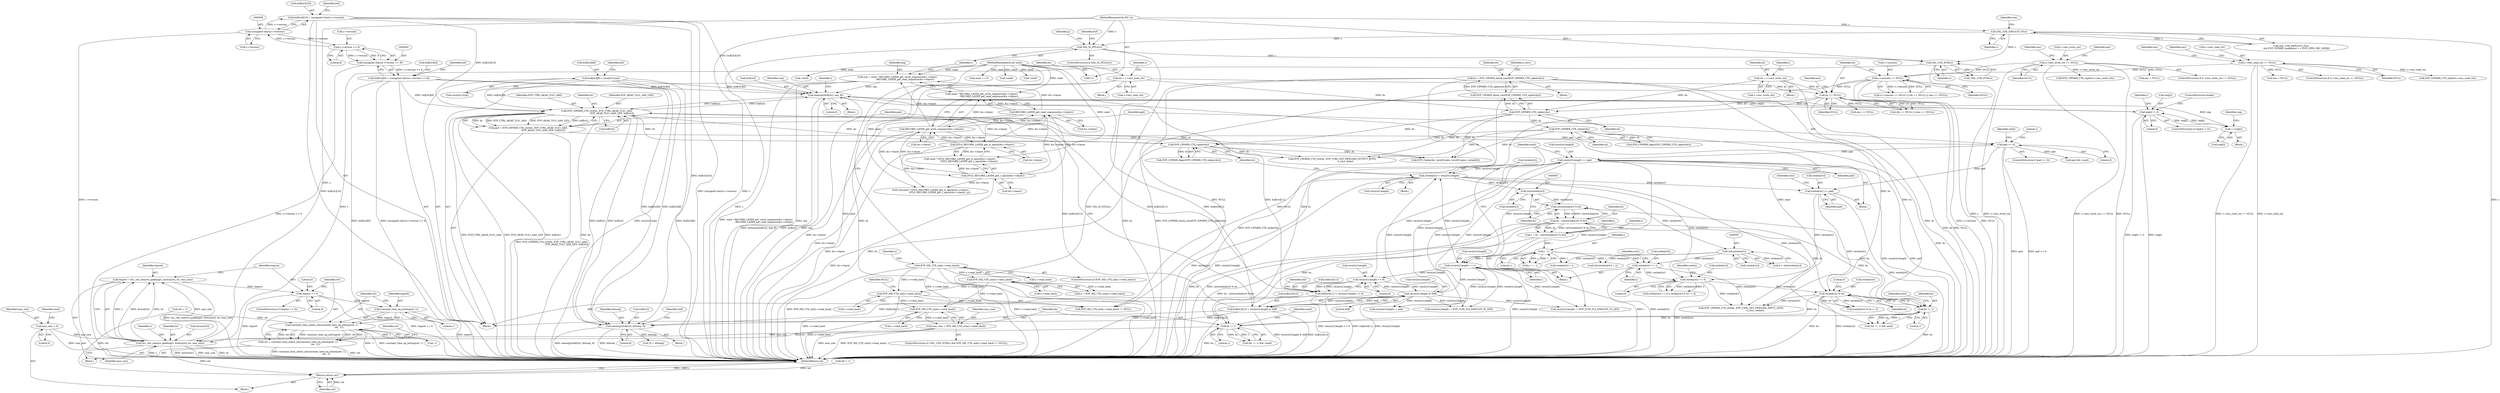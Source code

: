 digraph "0_openssl_4ad93618d26a3ea23d36ad5498ff4f59eff3a4d2_2@API" {
"1000884" [label="(Call,tmpret = tls1_cbc_remove_padding(s, &recs[ctr], bs, mac_size))"];
"1000886" [label="(Call,tls1_cbc_remove_padding(s, &recs[ctr], bs, mac_size))"];
"1000851" [label="(Call,SSL_USE_ETM(s))"];
"1000184" [label="(Call,SSL_USE_EXPLICIT_IV(s))"];
"1000112" [label="(MethodParameterIn,SSL *s)"];
"1000413" [label="(Call,SSL_IS_DTLS(s))"];
"1000867" [label="(Call,bs != 1)"];
"1000579" [label="(Call,bs - ((int)reclen[ctr] % bs))"];
"1000581" [label="(Call,(int)reclen[ctr] % bs)"];
"1000582" [label="(Call,(int)reclen[ctr])"];
"1000381" [label="(Call,reclen[ctr] = recs[ctr].length)"];
"1000562" [label="(Call,recs[ctr].length += pad)"];
"1000548" [label="(Call,pad <= 0)"];
"1000538" [label="(Call,pad = EVP_CIPHER_CTX_ctrl(ds, EVP_CTRL_AEAD_TLS1_AAD,\n                                          EVP_AEAD_TLS1_AAD_LEN, buf[ctr]))"];
"1000540" [label="(Call,EVP_CIPHER_CTX_ctrl(ds, EVP_CTRL_AEAD_TLS1_AAD,\n                                          EVP_AEAD_TLS1_AAD_LEN, buf[ctr]))"];
"1000393" [label="(Call,EVP_CIPHER_CTX_cipher(ds))"];
"1000350" [label="(Call,EVP_CIPHER_CTX_cipher(ds))"];
"1000298" [label="(Call,ds == NULL)"];
"1000159" [label="(Call,ds = s->enc_write_ctx)"];
"1000269" [label="(Call,ds = s->enc_read_ctx)"];
"1000292" [label="(Call,s->session == NULL)"];
"1000165" [label="(Call,s->enc_write_ctx == NULL)"];
"1000275" [label="(Call,s->enc_read_ctx == NULL)"];
"1000361" [label="(Call,EVP_CIPHER_CTX_cipher(ds))"];
"1000512" [label="(Call,buf[ctr][11] = recs[ctr].length >> 8)"];
"1000518" [label="(Call,recs[ctr].length >> 8)"];
"1000626" [label="(Call,recs[ctr].length += i)"];
"1000590" [label="(Call,i - 1)"];
"1000577" [label="(Call,i = bs - ((int)reclen[ctr] % bs))"];
"1000531" [label="(Call,recs[ctr].length & 0xff)"];
"1000501" [label="(Call,buf[ctr][10] = (unsigned char)(s->version))"];
"1000507" [label="(Call,(unsigned char)(s->version))"];
"1000496" [label="(Call,s->version >> 8)"];
"1000525" [label="(Call,buf[ctr][12] = recs[ctr].length & 0xff)"];
"1000450" [label="(Call,memcpy(buf[ctr], seq, 8))"];
"1000488" [label="(Call,buf[ctr][9] = (unsigned char)(s->version >> 8))"];
"1000494" [label="(Call,(unsigned char)(s->version >> 8))"];
"1000477" [label="(Call,buf[ctr][8] = recs[ctr].type)"];
"1000471" [label="(Call,seq[i] != 0)"];
"1000466" [label="(Call,++seq[i])"];
"1000398" [label="(Call,seq = send ? RECORD_LAYER_get_write_sequence(&s->rlayer)\n                    : RECORD_LAYER_get_read_sequence(&s->rlayer))"];
"1000115" [label="(MethodParameterIn,int send)"];
"1000402" [label="(Call,RECORD_LAYER_get_write_sequence(&s->rlayer))"];
"1000407" [label="(Call,RECORD_LAYER_get_read_sequence(&s->rlayer))"];
"1000424" [label="(Call,DTLS_RECORD_LAYER_get_w_epoch(&s->rlayer))"];
"1000429" [label="(Call,DTLS_RECORD_LAYER_get_r_epoch(&s->rlayer))"];
"1000442" [label="(Call,memcpy(buf[ctr], dtlsseq, 8))"];
"1000572" [label="(Call,bs != 1)"];
"1000347" [label="(Call,bs = EVP_CIPHER_block_size(EVP_CIPHER_CTX_cipher(ds)))"];
"1000349" [label="(Call,EVP_CIPHER_block_size(EVP_CIPHER_CTX_cipher(ds)))"];
"1000645" [label="(Call,reclen[ctr] % bs)"];
"1000639" [label="(Call,reclen[ctr] == 0)"];
"1000621" [label="(Call,reclen[ctr] += i)"];
"1000596" [label="(Call,(int)reclen[ctr])"];
"1000557" [label="(Call,reclen[ctr] += pad)"];
"1000859" [label="(Call,mac_size = EVP_MD_CTX_size(s->read_hash))"];
"1000861" [label="(Call,EVP_MD_CTX_size(s->read_hash))"];
"1000253" [label="(Call,EVP_MD_CTX_md(s->read_hash))"];
"1000854" [label="(Call,EVP_MD_CTX_md(s->read_hash))"];
"1000261" [label="(Call,EVP_MD_CTX_size(s->read_hash))"];
"1000134" [label="(Call,mac_size = 0)"];
"1000895" [label="(Call,tmpret == 0)"];
"1000903" [label="(Call,constant_time_eq_int(tmpret, 1))"];
"1000902" [label="(Call,constant_time_select_int(constant_time_eq_int(tmpret, 1),\n                                               ret, -1))"];
"1000900" [label="(Call,ret = constant_time_select_int(constant_time_eq_int(tmpret, 1),\n                                               ret, -1))"];
"1000932" [label="(Return,return ret;)"];
"1000887" [label="(Identifier,s)"];
"1000866" [label="(Call,(bs != 1) && !send)"];
"1000568" [label="(Identifier,pad)"];
"1000494" [label="(Call,(unsigned char)(s->version >> 8))"];
"1000297" [label="(Call,(ds == NULL) || (enc == NULL))"];
"1000647" [label="(Identifier,reclen)"];
"1000907" [label="(Call,-1)"];
"1000488" [label="(Call,buf[ctr][9] = (unsigned char)(s->version >> 8))"];
"1000349" [label="(Call,EVP_CIPHER_block_size(EVP_CIPHER_CTX_cipher(ds)))"];
"1000904" [label="(Identifier,tmpret)"];
"1000587" [label="(Identifier,bs)"];
"1000540" [label="(Call,EVP_CIPHER_CTX_ctrl(ds, EVP_CTRL_AEAD_TLS1_AAD,\n                                          EVP_AEAD_TLS1_AAD_LEN, buf[ctr]))"];
"1000177" [label="(Identifier,enc)"];
"1000575" [label="(Identifier,send)"];
"1000115" [label="(MethodParameterIn,int send)"];
"1000883" [label="(Block,)"];
"1000524" [label="(Literal,8)"];
"1000135" [label="(Identifier,mac_size)"];
"1000509" [label="(Call,s->version)"];
"1000398" [label="(Call,seq = send ? RECORD_LAYER_get_write_sequence(&s->rlayer)\n                    : RECORD_LAYER_get_read_sequence(&s->rlayer))"];
"1000502" [label="(Call,buf[ctr][10])"];
"1000449" [label="(Block,)"];
"1000348" [label="(Identifier,bs)"];
"1000596" [label="(Call,(int)reclen[ctr])"];
"1000354" [label="(Identifier,n_recs)"];
"1000549" [label="(Identifier,pad)"];
"1000262" [label="(Call,s->read_hash)"];
"1000556" [label="(Block,)"];
"1000259" [label="(Call,n = EVP_MD_CTX_size(s->read_hash))"];
"1000496" [label="(Call,s->version >> 8)"];
"1000838" [label="(Call,recs[ctr].length -= EVP_CCM_TLS_EXPLICIT_IV_LEN)"];
"1000557" [label="(Call,reclen[ctr] += pad)"];
"1000895" [label="(Call,tmpret == 0)"];
"1000925" [label="(Call,recs[ctr].length -= pad)"];
"1000293" [label="(Call,s->session)"];
"1000900" [label="(Call,ret = constant_time_select_int(constant_time_eq_int(tmpret, 1),\n                                               ret, -1))"];
"1000382" [label="(Call,reclen[ctr])"];
"1000421" [label="(Call,s2n(send ? DTLS_RECORD_LAYER_get_w_epoch(&s->rlayer) :\n                        DTLS_RECORD_LAYER_get_r_epoch(&s->rlayer), p))"];
"1000645" [label="(Call,reclen[ctr] % bs)"];
"1000867" [label="(Call,bs != 1)"];
"1000472" [label="(Call,seq[i])"];
"1000467" [label="(Call,seq[i])"];
"1000515" [label="(Identifier,buf)"];
"1000489" [label="(Call,buf[ctr][9])"];
"1000893" [label="(Identifier,mac_size)"];
"1000277" [label="(Identifier,s)"];
"1000800" [label="(Call,recs[ctr].length -= EVP_GCM_TLS_EXPLICIT_IV_LEN)"];
"1000253" [label="(Call,EVP_MD_CTX_md(s->read_hash))"];
"1000903" [label="(Call,constant_time_eq_int(tmpret, 1))"];
"1000626" [label="(Call,recs[ctr].length += i)"];
"1000902" [label="(Call,constant_time_select_int(constant_time_eq_int(tmpret, 1),\n                                               ret, -1))"];
"1000286" [label="(Call,EVP_CIPHER_CTX_cipher(s->enc_read_ctx))"];
"1000884" [label="(Call,tmpret = tls1_cbc_remove_padding(s, &recs[ctr], bs, mac_size))"];
"1000402" [label="(Call,RECORD_LAYER_get_write_sequence(&s->rlayer))"];
"1000159" [label="(Call,ds = s->enc_write_ctx)"];
"1000408" [label="(Call,&s->rlayer)"];
"1000183" [label="(Call,SSL_USE_EXPLICIT_IV(s)\n                && EVP_CIPHER_mode(enc) == EVP_CIPH_CBC_MODE)"];
"1000443" [label="(Call,buf[ctr])"];
"1000639" [label="(Call,reclen[ctr] == 0)"];
"1000184" [label="(Call,SSL_USE_EXPLICIT_IV(s))"];
"1000572" [label="(Call,bs != 1)"];
"1000161" [label="(Call,s->enc_write_ctx)"];
"1000400" [label="(Call,send ? RECORD_LAYER_get_write_sequence(&s->rlayer)\n                    : RECORD_LAYER_get_read_sequence(&s->rlayer))"];
"1000892" [label="(Identifier,bs)"];
"1000649" [label="(Identifier,bs)"];
"1000643" [label="(Literal,0)"];
"1000869" [label="(Literal,1)"];
"1000178" [label="(Call,EVP_CIPHER_CTX_cipher(s->enc_write_ctx))"];
"1000425" [label="(Call,&s->rlayer)"];
"1000392" [label="(Call,EVP_CIPHER_flags(EVP_CIPHER_CTX_cipher(ds)))"];
"1000629" [label="(Identifier,recs)"];
"1000632" [label="(Identifier,i)"];
"1000719" [label="(Call,EVP_CIPHER_CTX_ctrl(ds, EVP_CTRL_SET_PIPELINE_INPUT_LENS,\n                                       n_recs, reclen))"];
"1000422" [label="(Call,send ? DTLS_RECORD_LAYER_get_w_epoch(&s->rlayer) :\n                        DTLS_RECORD_LAYER_get_r_epoch(&s->rlayer))"];
"1000644" [label="(Call,reclen[ctr] % bs != 0)"];
"1000451" [label="(Call,buf[ctr])"];
"1000385" [label="(Call,recs[ctr].length)"];
"1000912" [label="(Call,!send)"];
"1000592" [label="(Literal,1)"];
"1000886" [label="(Call,tls1_cbc_remove_padding(s, &recs[ctr], bs, mac_size))"];
"1000473" [label="(Identifier,seq)"];
"1000512" [label="(Call,buf[ctr][11] = recs[ctr].length >> 8)"];
"1000850" [label="(Call,!SSL_USE_ETM(s))"];
"1000471" [label="(Call,seq[i] != 0)"];
"1000580" [label="(Identifier,bs)"];
"1000413" [label="(Call,SSL_IS_DTLS(s))"];
"1000394" [label="(Identifier,ds)"];
"1000292" [label="(Call,s->session == NULL)"];
"1000528" [label="(Identifier,buf)"];
"1000491" [label="(Identifier,buf)"];
"1000477" [label="(Call,buf[ctr][8] = recs[ctr].type)"];
"1000539" [label="(Identifier,pad)"];
"1000269" [label="(Call,ds = s->enc_read_ctx)"];
"1000454" [label="(Identifier,seq)"];
"1000635" [label="(Identifier,send)"];
"1000497" [label="(Call,s->version)"];
"1000251" [label="(Block,)"];
"1000350" [label="(Call,EVP_CIPHER_CTX_cipher(ds))"];
"1000302" [label="(Identifier,enc)"];
"1000160" [label="(Identifier,ds)"];
"1000166" [label="(Call,s->enc_write_ctx)"];
"1000868" [label="(Identifier,bs)"];
"1000360" [label="(Call,EVP_CIPHER_flags(EVP_CIPHER_CTX_cipher(ds)))"];
"1000396" [label="(Block,)"];
"1000518" [label="(Call,recs[ctr].length >> 8)"];
"1000500" [label="(Literal,8)"];
"1000573" [label="(Identifier,bs)"];
"1000167" [label="(Identifier,s)"];
"1000933" [label="(Identifier,ret)"];
"1000634" [label="(Call,!send)"];
"1000870" [label="(Call,!send)"];
"1000905" [label="(Literal,1)"];
"1000501" [label="(Call,buf[ctr][10] = (unsigned char)(s->version))"];
"1000170" [label="(Call,enc = NULL)"];
"1000300" [label="(Identifier,NULL)"];
"1000579" [label="(Call,bs - ((int)reclen[ctr] % bs))"];
"1000188" [label="(Identifier,enc)"];
"1000538" [label="(Call,pad = EVP_CIPHER_CTX_ctrl(ds, EVP_CTRL_AEAD_TLS1_AAD,\n                                          EVP_AEAD_TLS1_AAD_LEN, buf[ctr]))"];
"1000291" [label="(Call,(s->session == NULL) || (ds == NULL) || (enc == NULL))"];
"1000455" [label="(Literal,8)"];
"1000483" [label="(Call,recs[ctr].type)"];
"1000851" [label="(Call,SSL_USE_ETM(s))"];
"1000447" [label="(Literal,8)"];
"1000361" [label="(Call,EVP_CIPHER_CTX_cipher(ds))"];
"1000598" [label="(Call,reclen[ctr])"];
"1000638" [label="(Call,reclen[ctr] == 0 || reclen[ctr] % bs != 0)"];
"1000185" [label="(Identifier,s)"];
"1000591" [label="(Identifier,i)"];
"1000275" [label="(Call,s->enc_read_ctx == NULL)"];
"1000897" [label="(Literal,0)"];
"1000252" [label="(ControlStructure,if (EVP_MD_CTX_md(s->read_hash)))"];
"1000932" [label="(Return,return ret;)"];
"1000862" [label="(Call,s->read_hash)"];
"1000362" [label="(Identifier,ds)"];
"1000347" [label="(Call,bs = EVP_CIPHER_block_size(EVP_CIPHER_CTX_cipher(ds)))"];
"1000112" [label="(MethodParameterIn,SSL *s)"];
"1000577" [label="(Call,i = bs - ((int)reclen[ctr] % bs))"];
"1000590" [label="(Call,i - 1)"];
"1000399" [label="(Identifier,seq)"];
"1000858" [label="(Identifier,NULL)"];
"1000531" [label="(Call,recs[ctr].length & 0xff)"];
"1000424" [label="(Call,DTLS_RECORD_LAYER_get_w_epoch(&s->rlayer))"];
"1000136" [label="(Literal,0)"];
"1000279" [label="(Identifier,NULL)"];
"1000547" [label="(ControlStructure,if (pad <= 0))"];
"1000561" [label="(Identifier,pad)"];
"1000563" [label="(Call,recs[ctr].length)"];
"1000381" [label="(Call,reclen[ctr] = recs[ctr].length)"];
"1000627" [label="(Call,recs[ctr].length)"];
"1000418" [label="(Call,*p = dtlsseq)"];
"1000860" [label="(Identifier,mac_size)"];
"1000342" [label="(Call,ret = 1)"];
"1000582" [label="(Call,(int)reclen[ctr])"];
"1000281" [label="(Identifier,enc)"];
"1000476" [label="(ControlStructure,break;)"];
"1000555" [label="(Identifier,send)"];
"1000261" [label="(Call,EVP_MD_CTX_size(s->read_hash))"];
"1000407" [label="(Call,RECORD_LAYER_get_read_sequence(&s->rlayer))"];
"1000594" [label="(Call,k = (int)reclen[ctr])"];
"1000442" [label="(Call,memcpy(buf[ctr], dtlsseq, 8))"];
"1000548" [label="(Call,pad <= 0)"];
"1000276" [label="(Call,s->enc_read_ctx)"];
"1000301" [label="(Call,enc == NULL)"];
"1000565" [label="(Identifier,recs)"];
"1000734" [label="(Call,EVP_Cipher(ds, recs[0].data, recs[0].input, reclen[0]))"];
"1000393" [label="(Call,EVP_CIPHER_CTX_cipher(ds))"];
"1000646" [label="(Call,reclen[ctr])"];
"1000558" [label="(Call,reclen[ctr])"];
"1000164" [label="(ControlStructure,if (s->enc_write_ctx == NULL))"];
"1000605" [label="(Call,reclen[ctr] + i)"];
"1000480" [label="(Identifier,buf)"];
"1000299" [label="(Identifier,ds)"];
"1000578" [label="(Identifier,i)"];
"1000403" [label="(Call,&s->rlayer)"];
"1000412" [label="(ControlStructure,if (SSL_IS_DTLS(s)))"];
"1000576" [label="(Block,)"];
"1000298" [label="(Call,ds == NULL)"];
"1000526" [label="(Call,buf[ctr][12])"];
"1000541" [label="(Identifier,ds)"];
"1000910" [label="(Call,pad && !send)"];
"1000475" [label="(Literal,0)"];
"1000465" [label="(Block,)"];
"1000588" [label="(Call,j = i - 1)"];
"1000603" [label="(Call,(int)(reclen[ctr] + i))"];
"1000543" [label="(Identifier,EVP_AEAD_TLS1_AAD_LEN)"];
"1000888" [label="(Call,&recs[ctr])"];
"1000430" [label="(Call,&s->rlayer)"];
"1000296" [label="(Identifier,NULL)"];
"1000450" [label="(Call,memcpy(buf[ctr], seq, 8))"];
"1000271" [label="(Call,s->enc_read_ctx)"];
"1000140" [label="(Identifier,send)"];
"1000513" [label="(Call,buf[ctr][11])"];
"1000532" [label="(Call,recs[ctr].length)"];
"1000169" [label="(Identifier,NULL)"];
"1000906" [label="(Identifier,ret)"];
"1000134" [label="(Call,mac_size = 0)"];
"1000466" [label="(Call,++seq[i])"];
"1000621" [label="(Call,reclen[ctr] += i)"];
"1000525" [label="(Call,buf[ctr][12] = recs[ctr].length & 0xff)"];
"1000458" [label="(Identifier,i)"];
"1000446" [label="(Identifier,dtlsseq)"];
"1000346" [label="(Block,)"];
"1000429" [label="(Call,DTLS_RECORD_LAYER_get_r_epoch(&s->rlayer))"];
"1000852" [label="(Identifier,s)"];
"1000871" [label="(Identifier,send)"];
"1000854" [label="(Call,EVP_MD_CTX_md(s->read_hash))"];
"1000899" [label="(Literal,0)"];
"1000280" [label="(Call,enc = NULL)"];
"1000855" [label="(Call,s->read_hash)"];
"1000574" [label="(Literal,1)"];
"1000260" [label="(Identifier,n)"];
"1000553" [label="(Literal,1)"];
"1000550" [label="(Literal,0)"];
"1000544" [label="(Call,buf[ctr])"];
"1000116" [label="(Block,)"];
"1000901" [label="(Identifier,ret)"];
"1000171" [label="(Identifier,enc)"];
"1000581" [label="(Call,(int)reclen[ctr] % bs)"];
"1000584" [label="(Call,reclen[ctr])"];
"1000519" [label="(Call,recs[ctr].length)"];
"1000853" [label="(Call,EVP_MD_CTX_md(s->read_hash) != NULL)"];
"1000270" [label="(Identifier,ds)"];
"1000650" [label="(Literal,0)"];
"1000507" [label="(Call,(unsigned char)(s->version))"];
"1000934" [label="(MethodReturn,int)"];
"1000640" [label="(Call,reclen[ctr])"];
"1000589" [label="(Identifier,j)"];
"1000859" [label="(Call,mac_size = EVP_MD_CTX_size(s->read_hash))"];
"1000504" [label="(Identifier,buf)"];
"1000141" [label="(Block,)"];
"1000896" [label="(Identifier,tmpret)"];
"1000351" [label="(Identifier,ds)"];
"1000452" [label="(Identifier,buf)"];
"1000542" [label="(Identifier,EVP_CTRL_AEAD_TLS1_AAD)"];
"1000622" [label="(Call,reclen[ctr])"];
"1000882" [label="(Identifier,ctr)"];
"1000562" [label="(Call,recs[ctr].length += pad)"];
"1000470" [label="(ControlStructure,if (seq[i] != 0))"];
"1000464" [label="(Identifier,i)"];
"1000380" [label="(Block,)"];
"1000478" [label="(Call,buf[ctr][8])"];
"1000571" [label="(Call,(bs != 1) && send)"];
"1000625" [label="(Identifier,i)"];
"1000680" [label="(Call,EVP_CIPHER_CTX_ctrl(ds, EVP_CTRL_SET_PIPELINE_OUTPUT_BUFS,\n                                    n_recs, data))"];
"1000766" [label="(Call,send == 0)"];
"1000861" [label="(Call,EVP_MD_CTX_size(s->read_hash))"];
"1000285" [label="(Identifier,enc)"];
"1000165" [label="(Call,s->enc_write_ctx == NULL)"];
"1000885" [label="(Identifier,tmpret)"];
"1000415" [label="(Block,)"];
"1000537" [label="(Literal,0xff)"];
"1000848" [label="(ControlStructure,if (!SSL_USE_ETM(s) && EVP_MD_CTX_md(s->read_hash) != NULL))"];
"1000894" [label="(ControlStructure,if (tmpret == 0))"];
"1000419" [label="(Identifier,p)"];
"1000254" [label="(Call,s->read_hash)"];
"1000274" [label="(ControlStructure,if (s->enc_read_ctx == NULL))"];
"1000845" [label="(Call,ret = 1)"];
"1000414" [label="(Identifier,s)"];
"1000884" -> "1000883"  [label="AST: "];
"1000884" -> "1000886"  [label="CFG: "];
"1000885" -> "1000884"  [label="AST: "];
"1000886" -> "1000884"  [label="AST: "];
"1000896" -> "1000884"  [label="CFG: "];
"1000884" -> "1000934"  [label="DDG: tls1_cbc_remove_padding(s, &recs[ctr], bs, mac_size)"];
"1000886" -> "1000884"  [label="DDG: s"];
"1000886" -> "1000884"  [label="DDG: &recs[ctr]"];
"1000886" -> "1000884"  [label="DDG: bs"];
"1000886" -> "1000884"  [label="DDG: mac_size"];
"1000884" -> "1000895"  [label="DDG: tmpret"];
"1000886" -> "1000893"  [label="CFG: "];
"1000887" -> "1000886"  [label="AST: "];
"1000888" -> "1000886"  [label="AST: "];
"1000892" -> "1000886"  [label="AST: "];
"1000893" -> "1000886"  [label="AST: "];
"1000886" -> "1000934"  [label="DDG: mac_size"];
"1000886" -> "1000934"  [label="DDG: bs"];
"1000886" -> "1000934"  [label="DDG: s"];
"1000886" -> "1000934"  [label="DDG: &recs[ctr]"];
"1000851" -> "1000886"  [label="DDG: s"];
"1000112" -> "1000886"  [label="DDG: s"];
"1000867" -> "1000886"  [label="DDG: bs"];
"1000859" -> "1000886"  [label="DDG: mac_size"];
"1000134" -> "1000886"  [label="DDG: mac_size"];
"1000851" -> "1000850"  [label="AST: "];
"1000851" -> "1000852"  [label="CFG: "];
"1000852" -> "1000851"  [label="AST: "];
"1000850" -> "1000851"  [label="CFG: "];
"1000851" -> "1000934"  [label="DDG: s"];
"1000851" -> "1000850"  [label="DDG: s"];
"1000184" -> "1000851"  [label="DDG: s"];
"1000413" -> "1000851"  [label="DDG: s"];
"1000112" -> "1000851"  [label="DDG: s"];
"1000184" -> "1000183"  [label="AST: "];
"1000184" -> "1000185"  [label="CFG: "];
"1000185" -> "1000184"  [label="AST: "];
"1000188" -> "1000184"  [label="CFG: "];
"1000183" -> "1000184"  [label="CFG: "];
"1000184" -> "1000934"  [label="DDG: s"];
"1000184" -> "1000183"  [label="DDG: s"];
"1000112" -> "1000184"  [label="DDG: s"];
"1000184" -> "1000413"  [label="DDG: s"];
"1000112" -> "1000111"  [label="AST: "];
"1000112" -> "1000934"  [label="DDG: s"];
"1000112" -> "1000413"  [label="DDG: s"];
"1000413" -> "1000412"  [label="AST: "];
"1000413" -> "1000414"  [label="CFG: "];
"1000414" -> "1000413"  [label="AST: "];
"1000419" -> "1000413"  [label="CFG: "];
"1000452" -> "1000413"  [label="CFG: "];
"1000413" -> "1000934"  [label="DDG: s"];
"1000413" -> "1000934"  [label="DDG: SSL_IS_DTLS(s)"];
"1000867" -> "1000866"  [label="AST: "];
"1000867" -> "1000869"  [label="CFG: "];
"1000868" -> "1000867"  [label="AST: "];
"1000869" -> "1000867"  [label="AST: "];
"1000871" -> "1000867"  [label="CFG: "];
"1000866" -> "1000867"  [label="CFG: "];
"1000867" -> "1000934"  [label="DDG: bs"];
"1000867" -> "1000866"  [label="DDG: bs"];
"1000867" -> "1000866"  [label="DDG: 1"];
"1000579" -> "1000867"  [label="DDG: bs"];
"1000347" -> "1000867"  [label="DDG: bs"];
"1000645" -> "1000867"  [label="DDG: bs"];
"1000572" -> "1000867"  [label="DDG: bs"];
"1000579" -> "1000577"  [label="AST: "];
"1000579" -> "1000581"  [label="CFG: "];
"1000580" -> "1000579"  [label="AST: "];
"1000581" -> "1000579"  [label="AST: "];
"1000577" -> "1000579"  [label="CFG: "];
"1000579" -> "1000934"  [label="DDG: bs"];
"1000579" -> "1000934"  [label="DDG: (int)reclen[ctr] % bs"];
"1000579" -> "1000572"  [label="DDG: bs"];
"1000579" -> "1000577"  [label="DDG: bs"];
"1000579" -> "1000577"  [label="DDG: (int)reclen[ctr] % bs"];
"1000581" -> "1000579"  [label="DDG: bs"];
"1000581" -> "1000579"  [label="DDG: (int)reclen[ctr]"];
"1000579" -> "1000645"  [label="DDG: bs"];
"1000581" -> "1000587"  [label="CFG: "];
"1000582" -> "1000581"  [label="AST: "];
"1000587" -> "1000581"  [label="AST: "];
"1000582" -> "1000581"  [label="DDG: reclen[ctr]"];
"1000572" -> "1000581"  [label="DDG: bs"];
"1000582" -> "1000584"  [label="CFG: "];
"1000583" -> "1000582"  [label="AST: "];
"1000584" -> "1000582"  [label="AST: "];
"1000587" -> "1000582"  [label="CFG: "];
"1000381" -> "1000582"  [label="DDG: reclen[ctr]"];
"1000582" -> "1000596"  [label="DDG: reclen[ctr]"];
"1000381" -> "1000380"  [label="AST: "];
"1000381" -> "1000385"  [label="CFG: "];
"1000382" -> "1000381"  [label="AST: "];
"1000385" -> "1000381"  [label="AST: "];
"1000394" -> "1000381"  [label="CFG: "];
"1000381" -> "1000934"  [label="DDG: reclen[ctr]"];
"1000381" -> "1000934"  [label="DDG: recs[ctr].length"];
"1000562" -> "1000381"  [label="DDG: recs[ctr].length"];
"1000626" -> "1000381"  [label="DDG: recs[ctr].length"];
"1000531" -> "1000381"  [label="DDG: recs[ctr].length"];
"1000381" -> "1000557"  [label="DDG: reclen[ctr]"];
"1000381" -> "1000639"  [label="DDG: reclen[ctr]"];
"1000381" -> "1000719"  [label="DDG: reclen[ctr]"];
"1000562" -> "1000556"  [label="AST: "];
"1000562" -> "1000568"  [label="CFG: "];
"1000563" -> "1000562"  [label="AST: "];
"1000568" -> "1000562"  [label="AST: "];
"1000635" -> "1000562"  [label="CFG: "];
"1000562" -> "1000934"  [label="DDG: recs[ctr].length"];
"1000562" -> "1000934"  [label="DDG: pad"];
"1000562" -> "1000518"  [label="DDG: recs[ctr].length"];
"1000548" -> "1000562"  [label="DDG: pad"];
"1000531" -> "1000562"  [label="DDG: recs[ctr].length"];
"1000562" -> "1000626"  [label="DDG: recs[ctr].length"];
"1000562" -> "1000800"  [label="DDG: recs[ctr].length"];
"1000562" -> "1000838"  [label="DDG: recs[ctr].length"];
"1000562" -> "1000925"  [label="DDG: recs[ctr].length"];
"1000548" -> "1000547"  [label="AST: "];
"1000548" -> "1000550"  [label="CFG: "];
"1000549" -> "1000548"  [label="AST: "];
"1000550" -> "1000548"  [label="AST: "];
"1000553" -> "1000548"  [label="CFG: "];
"1000555" -> "1000548"  [label="CFG: "];
"1000548" -> "1000934"  [label="DDG: pad <= 0"];
"1000548" -> "1000934"  [label="DDG: pad"];
"1000538" -> "1000548"  [label="DDG: pad"];
"1000548" -> "1000557"  [label="DDG: pad"];
"1000548" -> "1000910"  [label="DDG: pad"];
"1000538" -> "1000396"  [label="AST: "];
"1000538" -> "1000540"  [label="CFG: "];
"1000539" -> "1000538"  [label="AST: "];
"1000540" -> "1000538"  [label="AST: "];
"1000549" -> "1000538"  [label="CFG: "];
"1000538" -> "1000934"  [label="DDG: EVP_CIPHER_CTX_ctrl(ds, EVP_CTRL_AEAD_TLS1_AAD,\n                                          EVP_AEAD_TLS1_AAD_LEN, buf[ctr])"];
"1000540" -> "1000538"  [label="DDG: ds"];
"1000540" -> "1000538"  [label="DDG: EVP_CTRL_AEAD_TLS1_AAD"];
"1000540" -> "1000538"  [label="DDG: EVP_AEAD_TLS1_AAD_LEN"];
"1000540" -> "1000538"  [label="DDG: buf[ctr]"];
"1000540" -> "1000544"  [label="CFG: "];
"1000541" -> "1000540"  [label="AST: "];
"1000542" -> "1000540"  [label="AST: "];
"1000543" -> "1000540"  [label="AST: "];
"1000544" -> "1000540"  [label="AST: "];
"1000540" -> "1000934"  [label="DDG: EVP_CTRL_AEAD_TLS1_AAD"];
"1000540" -> "1000934"  [label="DDG: EVP_AEAD_TLS1_AAD_LEN"];
"1000540" -> "1000934"  [label="DDG: buf[ctr]"];
"1000540" -> "1000934"  [label="DDG: ds"];
"1000540" -> "1000393"  [label="DDG: ds"];
"1000540" -> "1000442"  [label="DDG: buf[ctr]"];
"1000540" -> "1000450"  [label="DDG: buf[ctr]"];
"1000393" -> "1000540"  [label="DDG: ds"];
"1000512" -> "1000540"  [label="DDG: buf[ctr][11]"];
"1000501" -> "1000540"  [label="DDG: buf[ctr][10]"];
"1000525" -> "1000540"  [label="DDG: buf[ctr][12]"];
"1000450" -> "1000540"  [label="DDG: buf[ctr]"];
"1000477" -> "1000540"  [label="DDG: buf[ctr][8]"];
"1000442" -> "1000540"  [label="DDG: buf[ctr]"];
"1000488" -> "1000540"  [label="DDG: buf[ctr][9]"];
"1000540" -> "1000680"  [label="DDG: ds"];
"1000540" -> "1000734"  [label="DDG: ds"];
"1000393" -> "1000392"  [label="AST: "];
"1000393" -> "1000394"  [label="CFG: "];
"1000394" -> "1000393"  [label="AST: "];
"1000392" -> "1000393"  [label="CFG: "];
"1000393" -> "1000934"  [label="DDG: ds"];
"1000393" -> "1000392"  [label="DDG: ds"];
"1000350" -> "1000393"  [label="DDG: ds"];
"1000361" -> "1000393"  [label="DDG: ds"];
"1000393" -> "1000680"  [label="DDG: ds"];
"1000393" -> "1000734"  [label="DDG: ds"];
"1000350" -> "1000349"  [label="AST: "];
"1000350" -> "1000351"  [label="CFG: "];
"1000351" -> "1000350"  [label="AST: "];
"1000349" -> "1000350"  [label="CFG: "];
"1000350" -> "1000349"  [label="DDG: ds"];
"1000298" -> "1000350"  [label="DDG: ds"];
"1000159" -> "1000350"  [label="DDG: ds"];
"1000269" -> "1000350"  [label="DDG: ds"];
"1000350" -> "1000361"  [label="DDG: ds"];
"1000350" -> "1000680"  [label="DDG: ds"];
"1000350" -> "1000734"  [label="DDG: ds"];
"1000298" -> "1000297"  [label="AST: "];
"1000298" -> "1000300"  [label="CFG: "];
"1000299" -> "1000298"  [label="AST: "];
"1000300" -> "1000298"  [label="AST: "];
"1000302" -> "1000298"  [label="CFG: "];
"1000297" -> "1000298"  [label="CFG: "];
"1000298" -> "1000934"  [label="DDG: ds"];
"1000298" -> "1000934"  [label="DDG: NULL"];
"1000298" -> "1000297"  [label="DDG: ds"];
"1000298" -> "1000297"  [label="DDG: NULL"];
"1000159" -> "1000298"  [label="DDG: ds"];
"1000269" -> "1000298"  [label="DDG: ds"];
"1000292" -> "1000298"  [label="DDG: NULL"];
"1000298" -> "1000301"  [label="DDG: NULL"];
"1000298" -> "1000853"  [label="DDG: NULL"];
"1000159" -> "1000141"  [label="AST: "];
"1000159" -> "1000161"  [label="CFG: "];
"1000160" -> "1000159"  [label="AST: "];
"1000161" -> "1000159"  [label="AST: "];
"1000167" -> "1000159"  [label="CFG: "];
"1000159" -> "1000934"  [label="DDG: ds"];
"1000269" -> "1000251"  [label="AST: "];
"1000269" -> "1000271"  [label="CFG: "];
"1000270" -> "1000269"  [label="AST: "];
"1000271" -> "1000269"  [label="AST: "];
"1000277" -> "1000269"  [label="CFG: "];
"1000269" -> "1000934"  [label="DDG: ds"];
"1000292" -> "1000291"  [label="AST: "];
"1000292" -> "1000296"  [label="CFG: "];
"1000293" -> "1000292"  [label="AST: "];
"1000296" -> "1000292"  [label="AST: "];
"1000299" -> "1000292"  [label="CFG: "];
"1000291" -> "1000292"  [label="CFG: "];
"1000292" -> "1000934"  [label="DDG: s->session"];
"1000292" -> "1000934"  [label="DDG: NULL"];
"1000292" -> "1000291"  [label="DDG: s->session"];
"1000292" -> "1000291"  [label="DDG: NULL"];
"1000165" -> "1000292"  [label="DDG: NULL"];
"1000275" -> "1000292"  [label="DDG: NULL"];
"1000292" -> "1000853"  [label="DDG: NULL"];
"1000165" -> "1000164"  [label="AST: "];
"1000165" -> "1000169"  [label="CFG: "];
"1000166" -> "1000165"  [label="AST: "];
"1000169" -> "1000165"  [label="AST: "];
"1000171" -> "1000165"  [label="CFG: "];
"1000177" -> "1000165"  [label="CFG: "];
"1000165" -> "1000934"  [label="DDG: NULL"];
"1000165" -> "1000934"  [label="DDG: s->enc_write_ctx"];
"1000165" -> "1000934"  [label="DDG: s->enc_write_ctx == NULL"];
"1000165" -> "1000170"  [label="DDG: NULL"];
"1000165" -> "1000178"  [label="DDG: s->enc_write_ctx"];
"1000275" -> "1000274"  [label="AST: "];
"1000275" -> "1000279"  [label="CFG: "];
"1000276" -> "1000275"  [label="AST: "];
"1000279" -> "1000275"  [label="AST: "];
"1000281" -> "1000275"  [label="CFG: "];
"1000285" -> "1000275"  [label="CFG: "];
"1000275" -> "1000934"  [label="DDG: s->enc_read_ctx == NULL"];
"1000275" -> "1000934"  [label="DDG: s->enc_read_ctx"];
"1000275" -> "1000280"  [label="DDG: NULL"];
"1000275" -> "1000286"  [label="DDG: s->enc_read_ctx"];
"1000361" -> "1000360"  [label="AST: "];
"1000361" -> "1000362"  [label="CFG: "];
"1000362" -> "1000361"  [label="AST: "];
"1000360" -> "1000361"  [label="CFG: "];
"1000361" -> "1000934"  [label="DDG: ds"];
"1000361" -> "1000360"  [label="DDG: ds"];
"1000361" -> "1000680"  [label="DDG: ds"];
"1000361" -> "1000734"  [label="DDG: ds"];
"1000512" -> "1000396"  [label="AST: "];
"1000512" -> "1000518"  [label="CFG: "];
"1000513" -> "1000512"  [label="AST: "];
"1000518" -> "1000512"  [label="AST: "];
"1000528" -> "1000512"  [label="CFG: "];
"1000512" -> "1000934"  [label="DDG: buf[ctr][11]"];
"1000512" -> "1000934"  [label="DDG: recs[ctr].length >> 8"];
"1000512" -> "1000442"  [label="DDG: buf[ctr][11]"];
"1000512" -> "1000450"  [label="DDG: buf[ctr][11]"];
"1000518" -> "1000512"  [label="DDG: recs[ctr].length"];
"1000518" -> "1000512"  [label="DDG: 8"];
"1000518" -> "1000524"  [label="CFG: "];
"1000519" -> "1000518"  [label="AST: "];
"1000524" -> "1000518"  [label="AST: "];
"1000626" -> "1000518"  [label="DDG: recs[ctr].length"];
"1000531" -> "1000518"  [label="DDG: recs[ctr].length"];
"1000518" -> "1000531"  [label="DDG: recs[ctr].length"];
"1000626" -> "1000576"  [label="AST: "];
"1000626" -> "1000632"  [label="CFG: "];
"1000627" -> "1000626"  [label="AST: "];
"1000632" -> "1000626"  [label="AST: "];
"1000635" -> "1000626"  [label="CFG: "];
"1000626" -> "1000934"  [label="DDG: i"];
"1000626" -> "1000934"  [label="DDG: recs[ctr].length"];
"1000590" -> "1000626"  [label="DDG: i"];
"1000531" -> "1000626"  [label="DDG: recs[ctr].length"];
"1000626" -> "1000800"  [label="DDG: recs[ctr].length"];
"1000626" -> "1000838"  [label="DDG: recs[ctr].length"];
"1000626" -> "1000925"  [label="DDG: recs[ctr].length"];
"1000590" -> "1000588"  [label="AST: "];
"1000590" -> "1000592"  [label="CFG: "];
"1000591" -> "1000590"  [label="AST: "];
"1000592" -> "1000590"  [label="AST: "];
"1000588" -> "1000590"  [label="CFG: "];
"1000590" -> "1000588"  [label="DDG: i"];
"1000590" -> "1000588"  [label="DDG: 1"];
"1000577" -> "1000590"  [label="DDG: i"];
"1000590" -> "1000603"  [label="DDG: i"];
"1000590" -> "1000605"  [label="DDG: i"];
"1000590" -> "1000621"  [label="DDG: i"];
"1000577" -> "1000576"  [label="AST: "];
"1000578" -> "1000577"  [label="AST: "];
"1000589" -> "1000577"  [label="CFG: "];
"1000577" -> "1000934"  [label="DDG: bs - ((int)reclen[ctr] % bs)"];
"1000531" -> "1000525"  [label="AST: "];
"1000531" -> "1000537"  [label="CFG: "];
"1000532" -> "1000531"  [label="AST: "];
"1000537" -> "1000531"  [label="AST: "];
"1000525" -> "1000531"  [label="CFG: "];
"1000531" -> "1000934"  [label="DDG: recs[ctr].length"];
"1000531" -> "1000525"  [label="DDG: recs[ctr].length"];
"1000531" -> "1000525"  [label="DDG: 0xff"];
"1000531" -> "1000800"  [label="DDG: recs[ctr].length"];
"1000531" -> "1000838"  [label="DDG: recs[ctr].length"];
"1000531" -> "1000925"  [label="DDG: recs[ctr].length"];
"1000501" -> "1000396"  [label="AST: "];
"1000501" -> "1000507"  [label="CFG: "];
"1000502" -> "1000501"  [label="AST: "];
"1000507" -> "1000501"  [label="AST: "];
"1000515" -> "1000501"  [label="CFG: "];
"1000501" -> "1000934"  [label="DDG: (unsigned char)(s->version)"];
"1000501" -> "1000934"  [label="DDG: buf[ctr][10]"];
"1000501" -> "1000442"  [label="DDG: buf[ctr][10]"];
"1000501" -> "1000450"  [label="DDG: buf[ctr][10]"];
"1000507" -> "1000501"  [label="DDG: s->version"];
"1000507" -> "1000509"  [label="CFG: "];
"1000508" -> "1000507"  [label="AST: "];
"1000509" -> "1000507"  [label="AST: "];
"1000507" -> "1000934"  [label="DDG: s->version"];
"1000507" -> "1000496"  [label="DDG: s->version"];
"1000496" -> "1000507"  [label="DDG: s->version"];
"1000496" -> "1000494"  [label="AST: "];
"1000496" -> "1000500"  [label="CFG: "];
"1000497" -> "1000496"  [label="AST: "];
"1000500" -> "1000496"  [label="AST: "];
"1000494" -> "1000496"  [label="CFG: "];
"1000496" -> "1000494"  [label="DDG: s->version"];
"1000496" -> "1000494"  [label="DDG: 8"];
"1000525" -> "1000396"  [label="AST: "];
"1000526" -> "1000525"  [label="AST: "];
"1000539" -> "1000525"  [label="CFG: "];
"1000525" -> "1000934"  [label="DDG: recs[ctr].length & 0xff"];
"1000525" -> "1000934"  [label="DDG: buf[ctr][12]"];
"1000525" -> "1000442"  [label="DDG: buf[ctr][12]"];
"1000525" -> "1000450"  [label="DDG: buf[ctr][12]"];
"1000450" -> "1000449"  [label="AST: "];
"1000450" -> "1000455"  [label="CFG: "];
"1000451" -> "1000450"  [label="AST: "];
"1000454" -> "1000450"  [label="AST: "];
"1000455" -> "1000450"  [label="AST: "];
"1000458" -> "1000450"  [label="CFG: "];
"1000450" -> "1000934"  [label="DDG: memcpy(buf[ctr], seq, 8)"];
"1000450" -> "1000934"  [label="DDG: buf[ctr]"];
"1000450" -> "1000934"  [label="DDG: seq"];
"1000488" -> "1000450"  [label="DDG: buf[ctr][9]"];
"1000477" -> "1000450"  [label="DDG: buf[ctr][8]"];
"1000471" -> "1000450"  [label="DDG: seq[i]"];
"1000398" -> "1000450"  [label="DDG: seq"];
"1000450" -> "1000466"  [label="DDG: seq"];
"1000450" -> "1000471"  [label="DDG: seq"];
"1000488" -> "1000396"  [label="AST: "];
"1000488" -> "1000494"  [label="CFG: "];
"1000489" -> "1000488"  [label="AST: "];
"1000494" -> "1000488"  [label="AST: "];
"1000504" -> "1000488"  [label="CFG: "];
"1000488" -> "1000934"  [label="DDG: buf[ctr][9]"];
"1000488" -> "1000934"  [label="DDG: (unsigned char)(s->version >> 8)"];
"1000488" -> "1000442"  [label="DDG: buf[ctr][9]"];
"1000494" -> "1000488"  [label="DDG: s->version >> 8"];
"1000495" -> "1000494"  [label="AST: "];
"1000494" -> "1000934"  [label="DDG: s->version >> 8"];
"1000477" -> "1000396"  [label="AST: "];
"1000477" -> "1000483"  [label="CFG: "];
"1000478" -> "1000477"  [label="AST: "];
"1000483" -> "1000477"  [label="AST: "];
"1000491" -> "1000477"  [label="CFG: "];
"1000477" -> "1000934"  [label="DDG: recs[ctr].type"];
"1000477" -> "1000934"  [label="DDG: buf[ctr][8]"];
"1000477" -> "1000442"  [label="DDG: buf[ctr][8]"];
"1000471" -> "1000470"  [label="AST: "];
"1000471" -> "1000475"  [label="CFG: "];
"1000472" -> "1000471"  [label="AST: "];
"1000475" -> "1000471"  [label="AST: "];
"1000476" -> "1000471"  [label="CFG: "];
"1000464" -> "1000471"  [label="CFG: "];
"1000471" -> "1000934"  [label="DDG: seq[i]"];
"1000471" -> "1000934"  [label="DDG: seq[i] != 0"];
"1000471" -> "1000466"  [label="DDG: seq[i]"];
"1000466" -> "1000471"  [label="DDG: seq[i]"];
"1000466" -> "1000465"  [label="AST: "];
"1000466" -> "1000467"  [label="CFG: "];
"1000467" -> "1000466"  [label="AST: "];
"1000473" -> "1000466"  [label="CFG: "];
"1000398" -> "1000396"  [label="AST: "];
"1000398" -> "1000400"  [label="CFG: "];
"1000399" -> "1000398"  [label="AST: "];
"1000400" -> "1000398"  [label="AST: "];
"1000414" -> "1000398"  [label="CFG: "];
"1000398" -> "1000934"  [label="DDG: send ? RECORD_LAYER_get_write_sequence(&s->rlayer)\n                    : RECORD_LAYER_get_read_sequence(&s->rlayer)"];
"1000398" -> "1000934"  [label="DDG: seq"];
"1000115" -> "1000398"  [label="DDG: send"];
"1000402" -> "1000398"  [label="DDG: &s->rlayer"];
"1000407" -> "1000398"  [label="DDG: &s->rlayer"];
"1000115" -> "1000111"  [label="AST: "];
"1000115" -> "1000934"  [label="DDG: send"];
"1000115" -> "1000400"  [label="DDG: send"];
"1000115" -> "1000421"  [label="DDG: send"];
"1000115" -> "1000422"  [label="DDG: send"];
"1000115" -> "1000571"  [label="DDG: send"];
"1000115" -> "1000634"  [label="DDG: send"];
"1000115" -> "1000766"  [label="DDG: send"];
"1000115" -> "1000870"  [label="DDG: send"];
"1000115" -> "1000912"  [label="DDG: send"];
"1000402" -> "1000400"  [label="AST: "];
"1000402" -> "1000403"  [label="CFG: "];
"1000403" -> "1000402"  [label="AST: "];
"1000400" -> "1000402"  [label="CFG: "];
"1000402" -> "1000934"  [label="DDG: &s->rlayer"];
"1000402" -> "1000400"  [label="DDG: &s->rlayer"];
"1000407" -> "1000402"  [label="DDG: &s->rlayer"];
"1000424" -> "1000402"  [label="DDG: &s->rlayer"];
"1000429" -> "1000402"  [label="DDG: &s->rlayer"];
"1000402" -> "1000407"  [label="DDG: &s->rlayer"];
"1000402" -> "1000424"  [label="DDG: &s->rlayer"];
"1000402" -> "1000429"  [label="DDG: &s->rlayer"];
"1000407" -> "1000400"  [label="AST: "];
"1000407" -> "1000408"  [label="CFG: "];
"1000408" -> "1000407"  [label="AST: "];
"1000400" -> "1000407"  [label="CFG: "];
"1000407" -> "1000934"  [label="DDG: &s->rlayer"];
"1000407" -> "1000400"  [label="DDG: &s->rlayer"];
"1000424" -> "1000407"  [label="DDG: &s->rlayer"];
"1000429" -> "1000407"  [label="DDG: &s->rlayer"];
"1000407" -> "1000424"  [label="DDG: &s->rlayer"];
"1000407" -> "1000429"  [label="DDG: &s->rlayer"];
"1000424" -> "1000422"  [label="AST: "];
"1000424" -> "1000425"  [label="CFG: "];
"1000425" -> "1000424"  [label="AST: "];
"1000422" -> "1000424"  [label="CFG: "];
"1000424" -> "1000934"  [label="DDG: &s->rlayer"];
"1000424" -> "1000421"  [label="DDG: &s->rlayer"];
"1000424" -> "1000422"  [label="DDG: &s->rlayer"];
"1000429" -> "1000422"  [label="AST: "];
"1000429" -> "1000430"  [label="CFG: "];
"1000430" -> "1000429"  [label="AST: "];
"1000422" -> "1000429"  [label="CFG: "];
"1000429" -> "1000934"  [label="DDG: &s->rlayer"];
"1000429" -> "1000421"  [label="DDG: &s->rlayer"];
"1000429" -> "1000422"  [label="DDG: &s->rlayer"];
"1000442" -> "1000415"  [label="AST: "];
"1000442" -> "1000447"  [label="CFG: "];
"1000443" -> "1000442"  [label="AST: "];
"1000446" -> "1000442"  [label="AST: "];
"1000447" -> "1000442"  [label="AST: "];
"1000480" -> "1000442"  [label="CFG: "];
"1000442" -> "1000934"  [label="DDG: memcpy(buf[ctr], dtlsseq, 8)"];
"1000442" -> "1000934"  [label="DDG: dtlsseq"];
"1000442" -> "1000418"  [label="DDG: dtlsseq"];
"1000572" -> "1000571"  [label="AST: "];
"1000572" -> "1000574"  [label="CFG: "];
"1000573" -> "1000572"  [label="AST: "];
"1000574" -> "1000572"  [label="AST: "];
"1000575" -> "1000572"  [label="CFG: "];
"1000571" -> "1000572"  [label="CFG: "];
"1000572" -> "1000934"  [label="DDG: bs"];
"1000572" -> "1000571"  [label="DDG: bs"];
"1000572" -> "1000571"  [label="DDG: 1"];
"1000347" -> "1000572"  [label="DDG: bs"];
"1000645" -> "1000572"  [label="DDG: bs"];
"1000572" -> "1000645"  [label="DDG: bs"];
"1000347" -> "1000346"  [label="AST: "];
"1000347" -> "1000349"  [label="CFG: "];
"1000348" -> "1000347"  [label="AST: "];
"1000349" -> "1000347"  [label="AST: "];
"1000354" -> "1000347"  [label="CFG: "];
"1000347" -> "1000934"  [label="DDG: EVP_CIPHER_block_size(EVP_CIPHER_CTX_cipher(ds))"];
"1000347" -> "1000934"  [label="DDG: bs"];
"1000349" -> "1000347"  [label="DDG: EVP_CIPHER_CTX_cipher(ds)"];
"1000347" -> "1000645"  [label="DDG: bs"];
"1000349" -> "1000934"  [label="DDG: EVP_CIPHER_CTX_cipher(ds)"];
"1000645" -> "1000644"  [label="AST: "];
"1000645" -> "1000649"  [label="CFG: "];
"1000646" -> "1000645"  [label="AST: "];
"1000649" -> "1000645"  [label="AST: "];
"1000650" -> "1000645"  [label="CFG: "];
"1000645" -> "1000934"  [label="DDG: reclen[ctr]"];
"1000645" -> "1000934"  [label="DDG: bs"];
"1000645" -> "1000644"  [label="DDG: reclen[ctr]"];
"1000645" -> "1000644"  [label="DDG: bs"];
"1000639" -> "1000645"  [label="DDG: reclen[ctr]"];
"1000645" -> "1000719"  [label="DDG: reclen[ctr]"];
"1000639" -> "1000638"  [label="AST: "];
"1000639" -> "1000643"  [label="CFG: "];
"1000640" -> "1000639"  [label="AST: "];
"1000643" -> "1000639"  [label="AST: "];
"1000647" -> "1000639"  [label="CFG: "];
"1000638" -> "1000639"  [label="CFG: "];
"1000639" -> "1000934"  [label="DDG: reclen[ctr]"];
"1000639" -> "1000638"  [label="DDG: reclen[ctr]"];
"1000639" -> "1000638"  [label="DDG: 0"];
"1000621" -> "1000639"  [label="DDG: reclen[ctr]"];
"1000557" -> "1000639"  [label="DDG: reclen[ctr]"];
"1000639" -> "1000719"  [label="DDG: reclen[ctr]"];
"1000621" -> "1000576"  [label="AST: "];
"1000621" -> "1000625"  [label="CFG: "];
"1000622" -> "1000621"  [label="AST: "];
"1000625" -> "1000621"  [label="AST: "];
"1000629" -> "1000621"  [label="CFG: "];
"1000621" -> "1000934"  [label="DDG: reclen[ctr]"];
"1000596" -> "1000621"  [label="DDG: reclen[ctr]"];
"1000621" -> "1000719"  [label="DDG: reclen[ctr]"];
"1000596" -> "1000594"  [label="AST: "];
"1000596" -> "1000598"  [label="CFG: "];
"1000597" -> "1000596"  [label="AST: "];
"1000598" -> "1000596"  [label="AST: "];
"1000594" -> "1000596"  [label="CFG: "];
"1000596" -> "1000594"  [label="DDG: reclen[ctr]"];
"1000596" -> "1000603"  [label="DDG: reclen[ctr]"];
"1000596" -> "1000605"  [label="DDG: reclen[ctr]"];
"1000557" -> "1000556"  [label="AST: "];
"1000557" -> "1000561"  [label="CFG: "];
"1000558" -> "1000557"  [label="AST: "];
"1000561" -> "1000557"  [label="AST: "];
"1000565" -> "1000557"  [label="CFG: "];
"1000557" -> "1000934"  [label="DDG: reclen[ctr]"];
"1000557" -> "1000719"  [label="DDG: reclen[ctr]"];
"1000859" -> "1000848"  [label="AST: "];
"1000859" -> "1000861"  [label="CFG: "];
"1000860" -> "1000859"  [label="AST: "];
"1000861" -> "1000859"  [label="AST: "];
"1000868" -> "1000859"  [label="CFG: "];
"1000859" -> "1000934"  [label="DDG: mac_size"];
"1000859" -> "1000934"  [label="DDG: EVP_MD_CTX_size(s->read_hash)"];
"1000861" -> "1000859"  [label="DDG: s->read_hash"];
"1000861" -> "1000862"  [label="CFG: "];
"1000862" -> "1000861"  [label="AST: "];
"1000861" -> "1000934"  [label="DDG: s->read_hash"];
"1000253" -> "1000861"  [label="DDG: s->read_hash"];
"1000854" -> "1000861"  [label="DDG: s->read_hash"];
"1000261" -> "1000861"  [label="DDG: s->read_hash"];
"1000253" -> "1000252"  [label="AST: "];
"1000253" -> "1000254"  [label="CFG: "];
"1000254" -> "1000253"  [label="AST: "];
"1000260" -> "1000253"  [label="CFG: "];
"1000270" -> "1000253"  [label="CFG: "];
"1000253" -> "1000934"  [label="DDG: EVP_MD_CTX_md(s->read_hash)"];
"1000253" -> "1000934"  [label="DDG: s->read_hash"];
"1000253" -> "1000261"  [label="DDG: s->read_hash"];
"1000253" -> "1000854"  [label="DDG: s->read_hash"];
"1000854" -> "1000853"  [label="AST: "];
"1000854" -> "1000855"  [label="CFG: "];
"1000855" -> "1000854"  [label="AST: "];
"1000858" -> "1000854"  [label="CFG: "];
"1000854" -> "1000934"  [label="DDG: s->read_hash"];
"1000854" -> "1000853"  [label="DDG: s->read_hash"];
"1000261" -> "1000854"  [label="DDG: s->read_hash"];
"1000261" -> "1000259"  [label="AST: "];
"1000261" -> "1000262"  [label="CFG: "];
"1000262" -> "1000261"  [label="AST: "];
"1000259" -> "1000261"  [label="CFG: "];
"1000261" -> "1000934"  [label="DDG: s->read_hash"];
"1000261" -> "1000259"  [label="DDG: s->read_hash"];
"1000134" -> "1000116"  [label="AST: "];
"1000134" -> "1000136"  [label="CFG: "];
"1000135" -> "1000134"  [label="AST: "];
"1000136" -> "1000134"  [label="AST: "];
"1000140" -> "1000134"  [label="CFG: "];
"1000134" -> "1000934"  [label="DDG: mac_size"];
"1000895" -> "1000894"  [label="AST: "];
"1000895" -> "1000897"  [label="CFG: "];
"1000896" -> "1000895"  [label="AST: "];
"1000897" -> "1000895"  [label="AST: "];
"1000899" -> "1000895"  [label="CFG: "];
"1000901" -> "1000895"  [label="CFG: "];
"1000895" -> "1000934"  [label="DDG: tmpret == 0"];
"1000895" -> "1000934"  [label="DDG: tmpret"];
"1000895" -> "1000903"  [label="DDG: tmpret"];
"1000903" -> "1000902"  [label="AST: "];
"1000903" -> "1000905"  [label="CFG: "];
"1000904" -> "1000903"  [label="AST: "];
"1000905" -> "1000903"  [label="AST: "];
"1000906" -> "1000903"  [label="CFG: "];
"1000903" -> "1000934"  [label="DDG: tmpret"];
"1000903" -> "1000902"  [label="DDG: tmpret"];
"1000903" -> "1000902"  [label="DDG: 1"];
"1000902" -> "1000900"  [label="AST: "];
"1000902" -> "1000907"  [label="CFG: "];
"1000906" -> "1000902"  [label="AST: "];
"1000907" -> "1000902"  [label="AST: "];
"1000900" -> "1000902"  [label="CFG: "];
"1000902" -> "1000934"  [label="DDG: -1"];
"1000902" -> "1000934"  [label="DDG: constant_time_eq_int(tmpret, 1)"];
"1000902" -> "1000900"  [label="DDG: constant_time_eq_int(tmpret, 1)"];
"1000902" -> "1000900"  [label="DDG: ret"];
"1000902" -> "1000900"  [label="DDG: -1"];
"1000845" -> "1000902"  [label="DDG: ret"];
"1000900" -> "1000902"  [label="DDG: ret"];
"1000907" -> "1000902"  [label="DDG: 1"];
"1000900" -> "1000883"  [label="AST: "];
"1000901" -> "1000900"  [label="AST: "];
"1000882" -> "1000900"  [label="CFG: "];
"1000900" -> "1000934"  [label="DDG: constant_time_select_int(constant_time_eq_int(tmpret, 1),\n                                               ret, -1)"];
"1000900" -> "1000934"  [label="DDG: ret"];
"1000900" -> "1000932"  [label="DDG: ret"];
"1000932" -> "1000116"  [label="AST: "];
"1000932" -> "1000933"  [label="CFG: "];
"1000933" -> "1000932"  [label="AST: "];
"1000934" -> "1000932"  [label="CFG: "];
"1000932" -> "1000934"  [label="DDG: <RET>"];
"1000933" -> "1000932"  [label="DDG: ret"];
"1000342" -> "1000932"  [label="DDG: ret"];
"1000845" -> "1000932"  [label="DDG: ret"];
}
